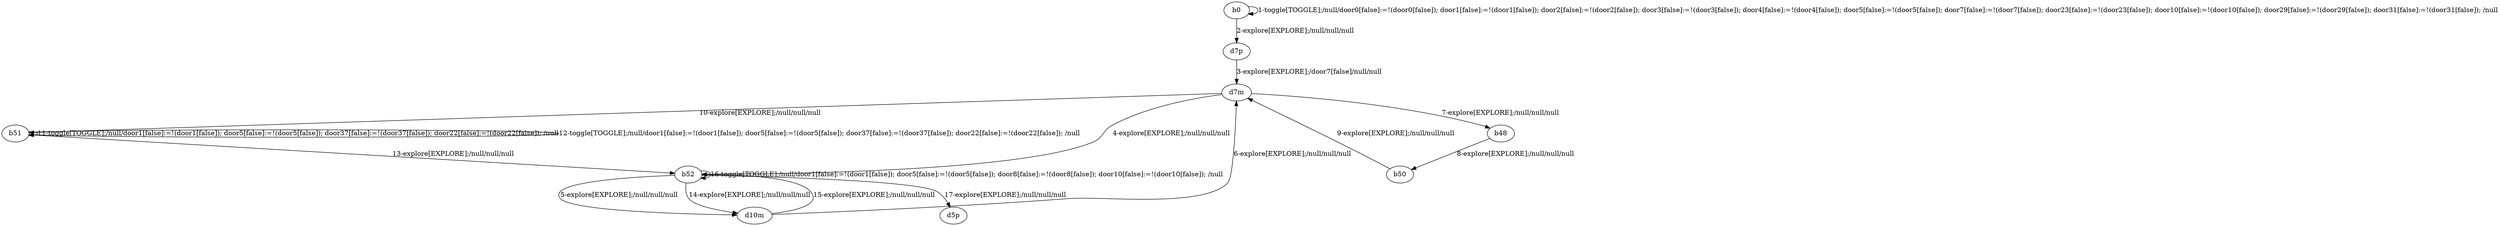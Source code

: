 # Total number of goals covered by this test: 8
# b52 --> b52
# b52 --> d10m
# b51 --> b51
# d10m --> d7m
# d10m --> b52
# b51 --> b52
# d7m --> b52
# b50 --> d7m

digraph g {
"b0" -> "b0" [label = "1-toggle[TOGGLE];/null/door0[false]:=!(door0[false]); door1[false]:=!(door1[false]); door2[false]:=!(door2[false]); door3[false]:=!(door3[false]); door4[false]:=!(door4[false]); door5[false]:=!(door5[false]); door7[false]:=!(door7[false]); door23[false]:=!(door23[false]); door10[false]:=!(door10[false]); door29[false]:=!(door29[false]); door31[false]:=!(door31[false]); /null"];
"b0" -> "d7p" [label = "2-explore[EXPLORE];/null/null/null"];
"d7p" -> "d7m" [label = "3-explore[EXPLORE];/door7[false]/null/null"];
"d7m" -> "b52" [label = "4-explore[EXPLORE];/null/null/null"];
"b52" -> "d10m" [label = "5-explore[EXPLORE];/null/null/null"];
"d10m" -> "d7m" [label = "6-explore[EXPLORE];/null/null/null"];
"d7m" -> "b48" [label = "7-explore[EXPLORE];/null/null/null"];
"b48" -> "b50" [label = "8-explore[EXPLORE];/null/null/null"];
"b50" -> "d7m" [label = "9-explore[EXPLORE];/null/null/null"];
"d7m" -> "b51" [label = "10-explore[EXPLORE];/null/null/null"];
"b51" -> "b51" [label = "11-toggle[TOGGLE];/null/door1[false]:=!(door1[false]); door5[false]:=!(door5[false]); door37[false]:=!(door37[false]); door22[false]:=!(door22[false]); /null"];
"b51" -> "b51" [label = "12-toggle[TOGGLE];/null/door1[false]:=!(door1[false]); door5[false]:=!(door5[false]); door37[false]:=!(door37[false]); door22[false]:=!(door22[false]); /null"];
"b51" -> "b52" [label = "13-explore[EXPLORE];/null/null/null"];
"b52" -> "d10m" [label = "14-explore[EXPLORE];/null/null/null"];
"d10m" -> "b52" [label = "15-explore[EXPLORE];/null/null/null"];
"b52" -> "b52" [label = "16-toggle[TOGGLE];/null/door1[false]:=!(door1[false]); door5[false]:=!(door5[false]); door8[false]:=!(door8[false]); door10[false]:=!(door10[false]); /null"];
"b52" -> "d5p" [label = "17-explore[EXPLORE];/null/null/null"];
}